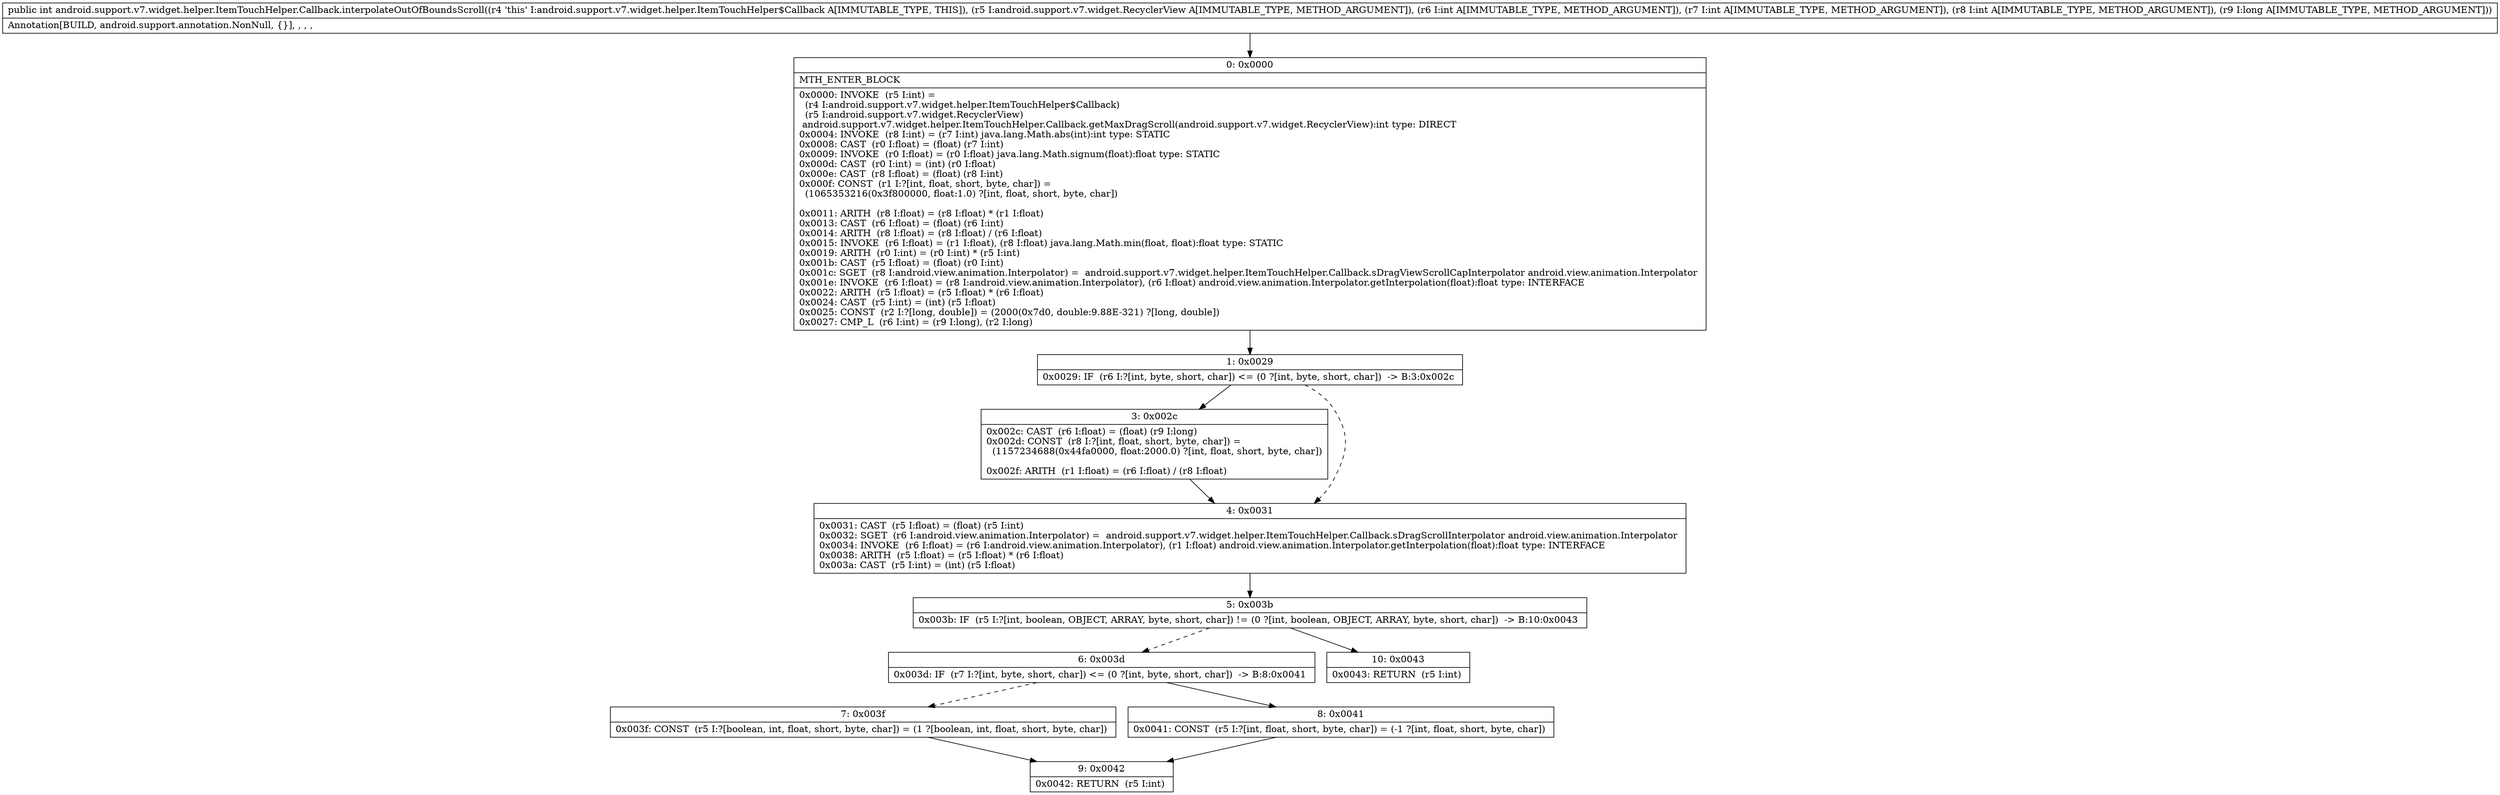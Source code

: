 digraph "CFG forandroid.support.v7.widget.helper.ItemTouchHelper.Callback.interpolateOutOfBoundsScroll(Landroid\/support\/v7\/widget\/RecyclerView;IIIJ)I" {
Node_0 [shape=record,label="{0\:\ 0x0000|MTH_ENTER_BLOCK\l|0x0000: INVOKE  (r5 I:int) = \l  (r4 I:android.support.v7.widget.helper.ItemTouchHelper$Callback)\l  (r5 I:android.support.v7.widget.RecyclerView)\l android.support.v7.widget.helper.ItemTouchHelper.Callback.getMaxDragScroll(android.support.v7.widget.RecyclerView):int type: DIRECT \l0x0004: INVOKE  (r8 I:int) = (r7 I:int) java.lang.Math.abs(int):int type: STATIC \l0x0008: CAST  (r0 I:float) = (float) (r7 I:int) \l0x0009: INVOKE  (r0 I:float) = (r0 I:float) java.lang.Math.signum(float):float type: STATIC \l0x000d: CAST  (r0 I:int) = (int) (r0 I:float) \l0x000e: CAST  (r8 I:float) = (float) (r8 I:int) \l0x000f: CONST  (r1 I:?[int, float, short, byte, char]) = \l  (1065353216(0x3f800000, float:1.0) ?[int, float, short, byte, char])\l \l0x0011: ARITH  (r8 I:float) = (r8 I:float) * (r1 I:float) \l0x0013: CAST  (r6 I:float) = (float) (r6 I:int) \l0x0014: ARITH  (r8 I:float) = (r8 I:float) \/ (r6 I:float) \l0x0015: INVOKE  (r6 I:float) = (r1 I:float), (r8 I:float) java.lang.Math.min(float, float):float type: STATIC \l0x0019: ARITH  (r0 I:int) = (r0 I:int) * (r5 I:int) \l0x001b: CAST  (r5 I:float) = (float) (r0 I:int) \l0x001c: SGET  (r8 I:android.view.animation.Interpolator) =  android.support.v7.widget.helper.ItemTouchHelper.Callback.sDragViewScrollCapInterpolator android.view.animation.Interpolator \l0x001e: INVOKE  (r6 I:float) = (r8 I:android.view.animation.Interpolator), (r6 I:float) android.view.animation.Interpolator.getInterpolation(float):float type: INTERFACE \l0x0022: ARITH  (r5 I:float) = (r5 I:float) * (r6 I:float) \l0x0024: CAST  (r5 I:int) = (int) (r5 I:float) \l0x0025: CONST  (r2 I:?[long, double]) = (2000(0x7d0, double:9.88E\-321) ?[long, double]) \l0x0027: CMP_L  (r6 I:int) = (r9 I:long), (r2 I:long) \l}"];
Node_1 [shape=record,label="{1\:\ 0x0029|0x0029: IF  (r6 I:?[int, byte, short, char]) \<= (0 ?[int, byte, short, char])  \-\> B:3:0x002c \l}"];
Node_3 [shape=record,label="{3\:\ 0x002c|0x002c: CAST  (r6 I:float) = (float) (r9 I:long) \l0x002d: CONST  (r8 I:?[int, float, short, byte, char]) = \l  (1157234688(0x44fa0000, float:2000.0) ?[int, float, short, byte, char])\l \l0x002f: ARITH  (r1 I:float) = (r6 I:float) \/ (r8 I:float) \l}"];
Node_4 [shape=record,label="{4\:\ 0x0031|0x0031: CAST  (r5 I:float) = (float) (r5 I:int) \l0x0032: SGET  (r6 I:android.view.animation.Interpolator) =  android.support.v7.widget.helper.ItemTouchHelper.Callback.sDragScrollInterpolator android.view.animation.Interpolator \l0x0034: INVOKE  (r6 I:float) = (r6 I:android.view.animation.Interpolator), (r1 I:float) android.view.animation.Interpolator.getInterpolation(float):float type: INTERFACE \l0x0038: ARITH  (r5 I:float) = (r5 I:float) * (r6 I:float) \l0x003a: CAST  (r5 I:int) = (int) (r5 I:float) \l}"];
Node_5 [shape=record,label="{5\:\ 0x003b|0x003b: IF  (r5 I:?[int, boolean, OBJECT, ARRAY, byte, short, char]) != (0 ?[int, boolean, OBJECT, ARRAY, byte, short, char])  \-\> B:10:0x0043 \l}"];
Node_6 [shape=record,label="{6\:\ 0x003d|0x003d: IF  (r7 I:?[int, byte, short, char]) \<= (0 ?[int, byte, short, char])  \-\> B:8:0x0041 \l}"];
Node_7 [shape=record,label="{7\:\ 0x003f|0x003f: CONST  (r5 I:?[boolean, int, float, short, byte, char]) = (1 ?[boolean, int, float, short, byte, char]) \l}"];
Node_8 [shape=record,label="{8\:\ 0x0041|0x0041: CONST  (r5 I:?[int, float, short, byte, char]) = (\-1 ?[int, float, short, byte, char]) \l}"];
Node_9 [shape=record,label="{9\:\ 0x0042|0x0042: RETURN  (r5 I:int) \l}"];
Node_10 [shape=record,label="{10\:\ 0x0043|0x0043: RETURN  (r5 I:int) \l}"];
MethodNode[shape=record,label="{public int android.support.v7.widget.helper.ItemTouchHelper.Callback.interpolateOutOfBoundsScroll((r4 'this' I:android.support.v7.widget.helper.ItemTouchHelper$Callback A[IMMUTABLE_TYPE, THIS]), (r5 I:android.support.v7.widget.RecyclerView A[IMMUTABLE_TYPE, METHOD_ARGUMENT]), (r6 I:int A[IMMUTABLE_TYPE, METHOD_ARGUMENT]), (r7 I:int A[IMMUTABLE_TYPE, METHOD_ARGUMENT]), (r8 I:int A[IMMUTABLE_TYPE, METHOD_ARGUMENT]), (r9 I:long A[IMMUTABLE_TYPE, METHOD_ARGUMENT]))  | Annotation[BUILD, android.support.annotation.NonNull, \{\}], , , , \l}"];
MethodNode -> Node_0;
Node_0 -> Node_1;
Node_1 -> Node_3;
Node_1 -> Node_4[style=dashed];
Node_3 -> Node_4;
Node_4 -> Node_5;
Node_5 -> Node_6[style=dashed];
Node_5 -> Node_10;
Node_6 -> Node_7[style=dashed];
Node_6 -> Node_8;
Node_7 -> Node_9;
Node_8 -> Node_9;
}

